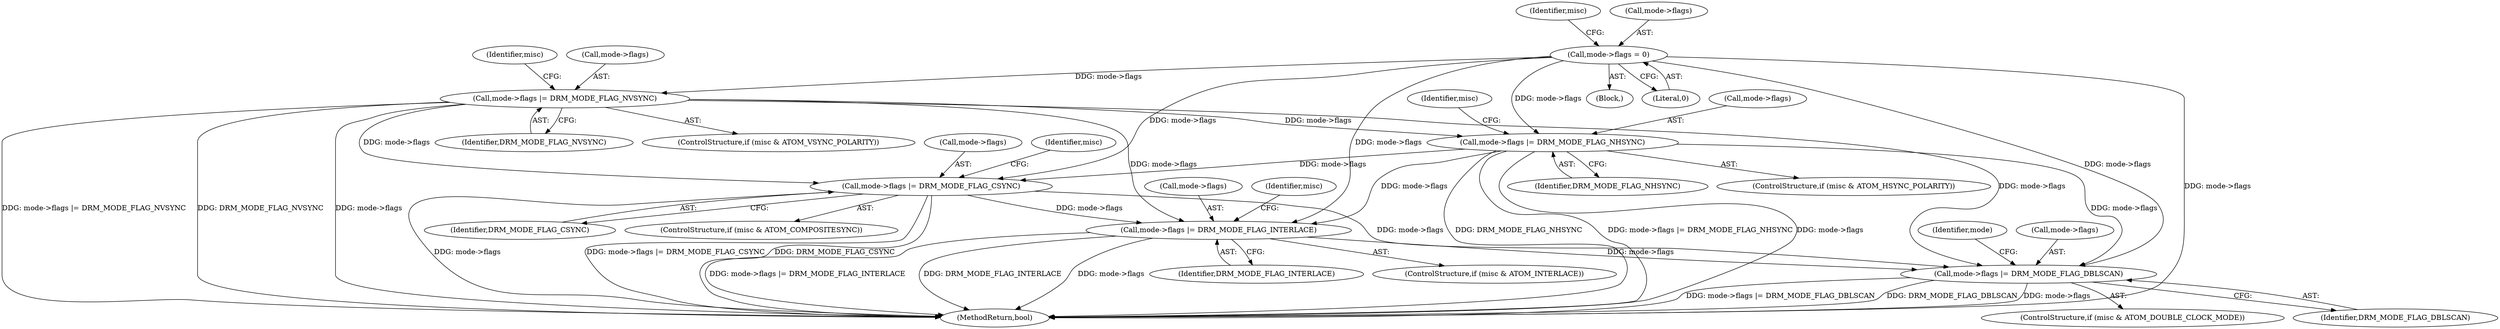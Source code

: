 digraph "0_linux_0031c41be5c529f8329e327b63cde92ba1284842@pointer" {
"1000522" [label="(Call,mode->flags |= DRM_MODE_FLAG_CSYNC)"];
"1000513" [label="(Call,mode->flags |= DRM_MODE_FLAG_NHSYNC)"];
"1000487" [label="(Call,mode->flags = 0)"];
"1000504" [label="(Call,mode->flags |= DRM_MODE_FLAG_NVSYNC)"];
"1000531" [label="(Call,mode->flags |= DRM_MODE_FLAG_INTERLACE)"];
"1000540" [label="(Call,mode->flags |= DRM_MODE_FLAG_DBLSCAN)"];
"1000529" [label="(Identifier,misc)"];
"1000558" [label="(MethodReturn,bool)"];
"1000504" [label="(Call,mode->flags |= DRM_MODE_FLAG_NVSYNC)"];
"1000513" [label="(Call,mode->flags |= DRM_MODE_FLAG_NHSYNC)"];
"1000509" [label="(ControlStructure,if (misc & ATOM_HSYNC_POLARITY))"];
"1000547" [label="(Identifier,mode)"];
"1000144" [label="(Block,)"];
"1000526" [label="(Identifier,DRM_MODE_FLAG_CSYNC)"];
"1000514" [label="(Call,mode->flags)"];
"1000520" [label="(Identifier,misc)"];
"1000500" [label="(ControlStructure,if (misc & ATOM_VSYNC_POLARITY))"];
"1000511" [label="(Identifier,misc)"];
"1000527" [label="(ControlStructure,if (misc & ATOM_INTERLACE))"];
"1000531" [label="(Call,mode->flags |= DRM_MODE_FLAG_INTERLACE)"];
"1000487" [label="(Call,mode->flags = 0)"];
"1000536" [label="(ControlStructure,if (misc & ATOM_DOUBLE_CLOCK_MODE))"];
"1000541" [label="(Call,mode->flags)"];
"1000522" [label="(Call,mode->flags |= DRM_MODE_FLAG_CSYNC)"];
"1000540" [label="(Call,mode->flags |= DRM_MODE_FLAG_DBLSCAN)"];
"1000493" [label="(Identifier,misc)"];
"1000505" [label="(Call,mode->flags)"];
"1000532" [label="(Call,mode->flags)"];
"1000544" [label="(Identifier,DRM_MODE_FLAG_DBLSCAN)"];
"1000535" [label="(Identifier,DRM_MODE_FLAG_INTERLACE)"];
"1000538" [label="(Identifier,misc)"];
"1000518" [label="(ControlStructure,if (misc & ATOM_COMPOSITESYNC))"];
"1000491" [label="(Literal,0)"];
"1000523" [label="(Call,mode->flags)"];
"1000508" [label="(Identifier,DRM_MODE_FLAG_NVSYNC)"];
"1000517" [label="(Identifier,DRM_MODE_FLAG_NHSYNC)"];
"1000488" [label="(Call,mode->flags)"];
"1000522" -> "1000518"  [label="AST: "];
"1000522" -> "1000526"  [label="CFG: "];
"1000523" -> "1000522"  [label="AST: "];
"1000526" -> "1000522"  [label="AST: "];
"1000529" -> "1000522"  [label="CFG: "];
"1000522" -> "1000558"  [label="DDG: mode->flags |= DRM_MODE_FLAG_CSYNC"];
"1000522" -> "1000558"  [label="DDG: DRM_MODE_FLAG_CSYNC"];
"1000522" -> "1000558"  [label="DDG: mode->flags"];
"1000513" -> "1000522"  [label="DDG: mode->flags"];
"1000487" -> "1000522"  [label="DDG: mode->flags"];
"1000504" -> "1000522"  [label="DDG: mode->flags"];
"1000522" -> "1000531"  [label="DDG: mode->flags"];
"1000522" -> "1000540"  [label="DDG: mode->flags"];
"1000513" -> "1000509"  [label="AST: "];
"1000513" -> "1000517"  [label="CFG: "];
"1000514" -> "1000513"  [label="AST: "];
"1000517" -> "1000513"  [label="AST: "];
"1000520" -> "1000513"  [label="CFG: "];
"1000513" -> "1000558"  [label="DDG: mode->flags |= DRM_MODE_FLAG_NHSYNC"];
"1000513" -> "1000558"  [label="DDG: mode->flags"];
"1000513" -> "1000558"  [label="DDG: DRM_MODE_FLAG_NHSYNC"];
"1000487" -> "1000513"  [label="DDG: mode->flags"];
"1000504" -> "1000513"  [label="DDG: mode->flags"];
"1000513" -> "1000531"  [label="DDG: mode->flags"];
"1000513" -> "1000540"  [label="DDG: mode->flags"];
"1000487" -> "1000144"  [label="AST: "];
"1000487" -> "1000491"  [label="CFG: "];
"1000488" -> "1000487"  [label="AST: "];
"1000491" -> "1000487"  [label="AST: "];
"1000493" -> "1000487"  [label="CFG: "];
"1000487" -> "1000558"  [label="DDG: mode->flags"];
"1000487" -> "1000504"  [label="DDG: mode->flags"];
"1000487" -> "1000531"  [label="DDG: mode->flags"];
"1000487" -> "1000540"  [label="DDG: mode->flags"];
"1000504" -> "1000500"  [label="AST: "];
"1000504" -> "1000508"  [label="CFG: "];
"1000505" -> "1000504"  [label="AST: "];
"1000508" -> "1000504"  [label="AST: "];
"1000511" -> "1000504"  [label="CFG: "];
"1000504" -> "1000558"  [label="DDG: mode->flags"];
"1000504" -> "1000558"  [label="DDG: mode->flags |= DRM_MODE_FLAG_NVSYNC"];
"1000504" -> "1000558"  [label="DDG: DRM_MODE_FLAG_NVSYNC"];
"1000504" -> "1000531"  [label="DDG: mode->flags"];
"1000504" -> "1000540"  [label="DDG: mode->flags"];
"1000531" -> "1000527"  [label="AST: "];
"1000531" -> "1000535"  [label="CFG: "];
"1000532" -> "1000531"  [label="AST: "];
"1000535" -> "1000531"  [label="AST: "];
"1000538" -> "1000531"  [label="CFG: "];
"1000531" -> "1000558"  [label="DDG: mode->flags |= DRM_MODE_FLAG_INTERLACE"];
"1000531" -> "1000558"  [label="DDG: DRM_MODE_FLAG_INTERLACE"];
"1000531" -> "1000558"  [label="DDG: mode->flags"];
"1000531" -> "1000540"  [label="DDG: mode->flags"];
"1000540" -> "1000536"  [label="AST: "];
"1000540" -> "1000544"  [label="CFG: "];
"1000541" -> "1000540"  [label="AST: "];
"1000544" -> "1000540"  [label="AST: "];
"1000547" -> "1000540"  [label="CFG: "];
"1000540" -> "1000558"  [label="DDG: mode->flags |= DRM_MODE_FLAG_DBLSCAN"];
"1000540" -> "1000558"  [label="DDG: DRM_MODE_FLAG_DBLSCAN"];
"1000540" -> "1000558"  [label="DDG: mode->flags"];
}
